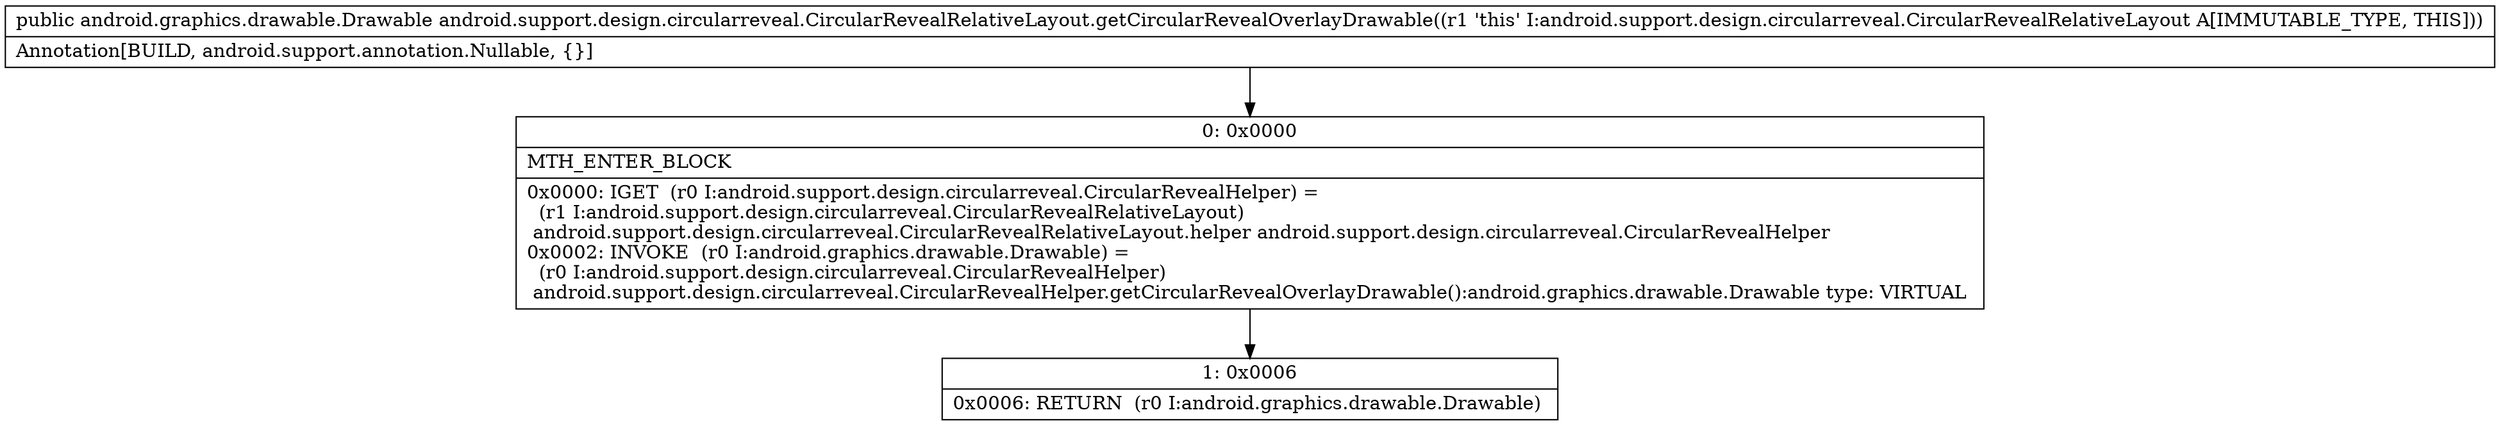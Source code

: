 digraph "CFG forandroid.support.design.circularreveal.CircularRevealRelativeLayout.getCircularRevealOverlayDrawable()Landroid\/graphics\/drawable\/Drawable;" {
Node_0 [shape=record,label="{0\:\ 0x0000|MTH_ENTER_BLOCK\l|0x0000: IGET  (r0 I:android.support.design.circularreveal.CircularRevealHelper) = \l  (r1 I:android.support.design.circularreveal.CircularRevealRelativeLayout)\l android.support.design.circularreveal.CircularRevealRelativeLayout.helper android.support.design.circularreveal.CircularRevealHelper \l0x0002: INVOKE  (r0 I:android.graphics.drawable.Drawable) = \l  (r0 I:android.support.design.circularreveal.CircularRevealHelper)\l android.support.design.circularreveal.CircularRevealHelper.getCircularRevealOverlayDrawable():android.graphics.drawable.Drawable type: VIRTUAL \l}"];
Node_1 [shape=record,label="{1\:\ 0x0006|0x0006: RETURN  (r0 I:android.graphics.drawable.Drawable) \l}"];
MethodNode[shape=record,label="{public android.graphics.drawable.Drawable android.support.design.circularreveal.CircularRevealRelativeLayout.getCircularRevealOverlayDrawable((r1 'this' I:android.support.design.circularreveal.CircularRevealRelativeLayout A[IMMUTABLE_TYPE, THIS]))  | Annotation[BUILD, android.support.annotation.Nullable, \{\}]\l}"];
MethodNode -> Node_0;
Node_0 -> Node_1;
}

